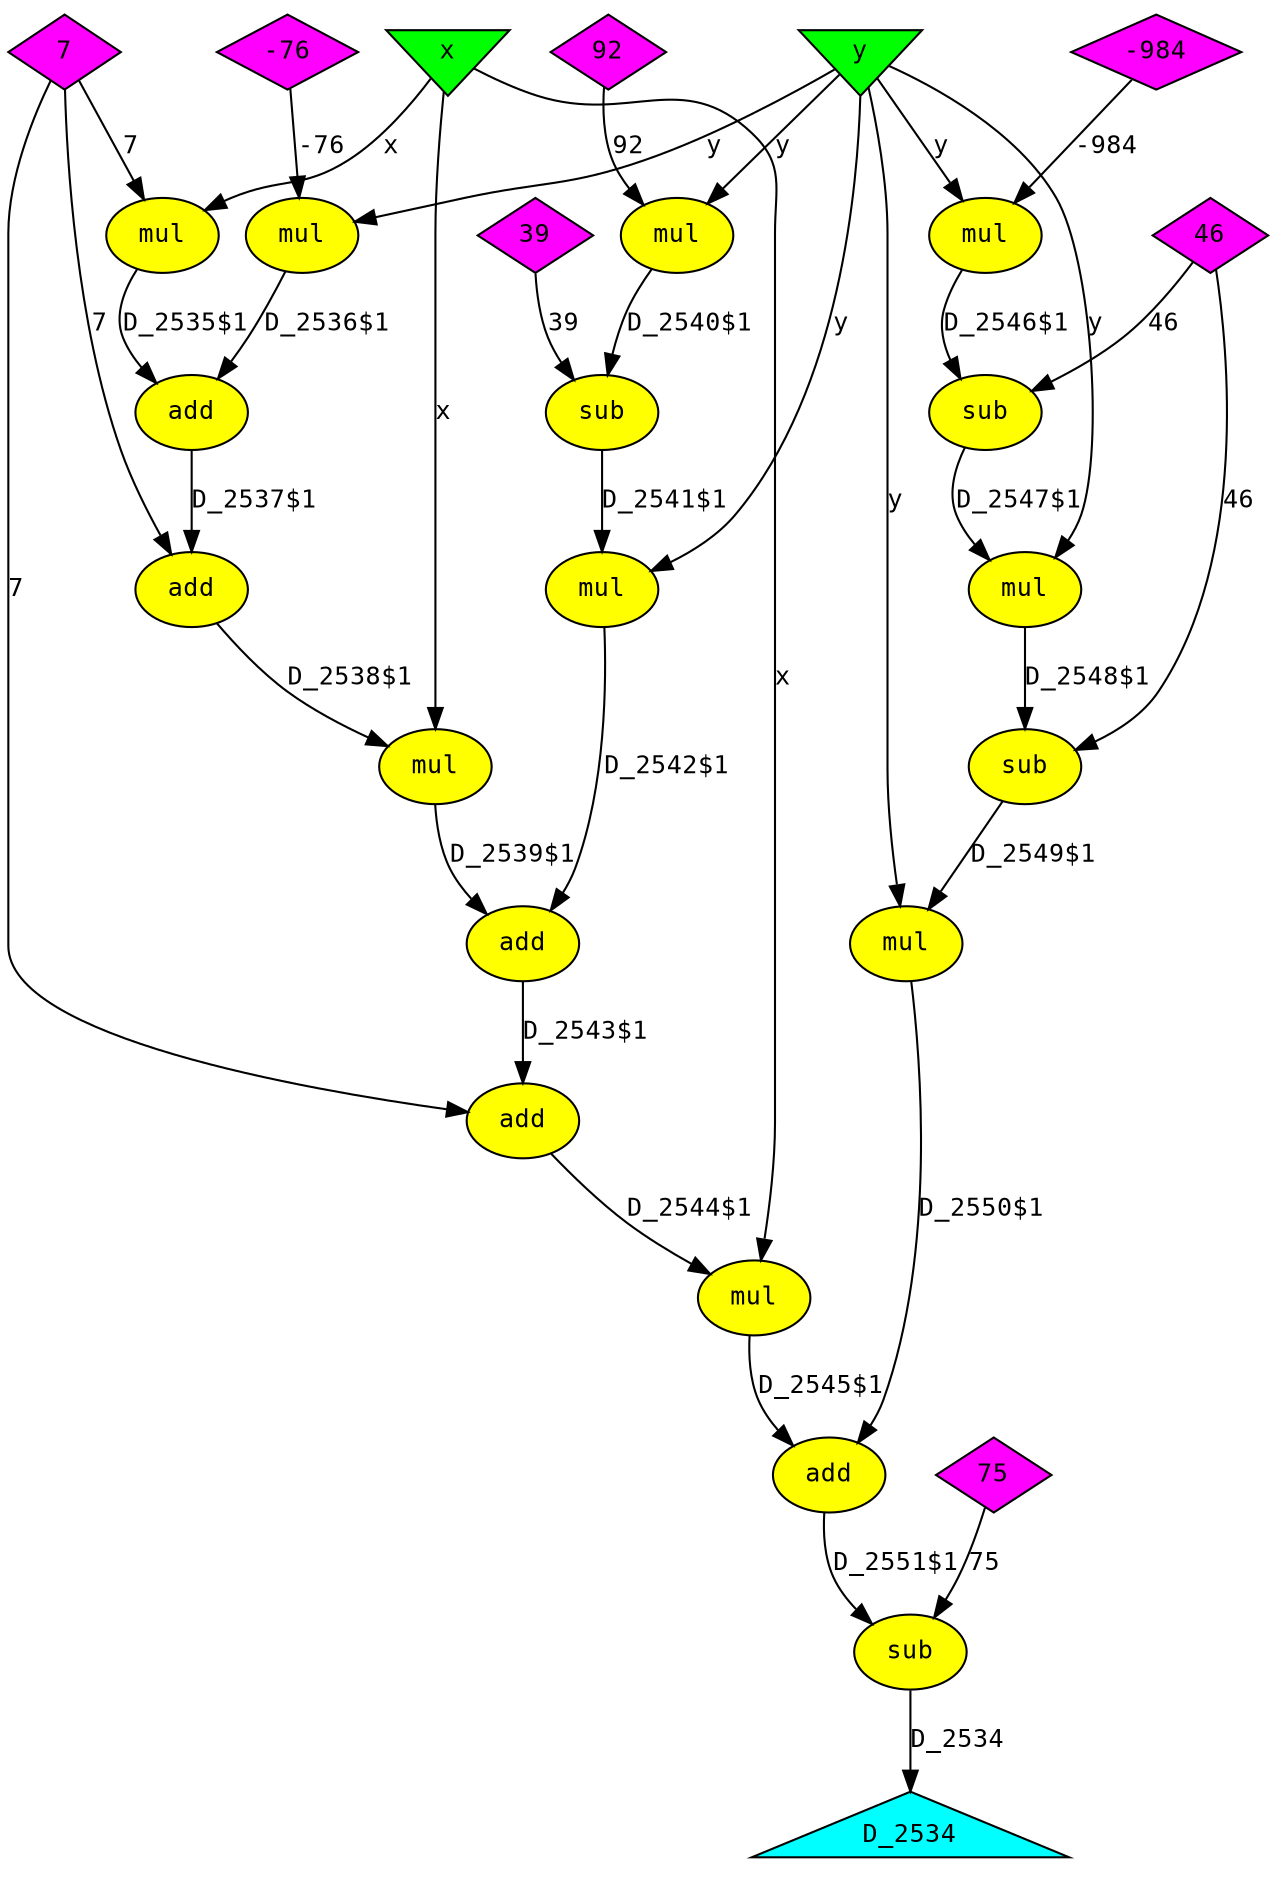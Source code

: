 digraph foo
{
  graph [rankdir="TB", nodesep = "0.175"];
  node [fontname="Courier", fontsize="12", style="filled"];
  edge [fontname="Courier", fontsize="12"];

  D_2534  [label="D_2534", ntype="outvar", argix="0", dataspec="s32", bb="-1", shape="triangle", fillcolor="cyan"];
  add_16  [label="add", ntype="operation", argix="-1", dataspec="na", bb="1", shape="ellipse", fillcolor="yellow"];
  add_2  [label="add", ntype="operation", argix="-1", dataspec="na", bb="1", shape="ellipse", fillcolor="yellow"];
  add_3  [label="add", ntype="operation", argix="-1", dataspec="na", bb="1", shape="ellipse", fillcolor="yellow"];
  add_8  [label="add", ntype="operation", argix="-1", dataspec="na", bb="1", shape="ellipse", fillcolor="yellow"];
  add_9  [label="add", ntype="operation", argix="-1", dataspec="na", bb="1", shape="ellipse", fillcolor="yellow"];
  cnst39  [label="39", ntype="constant", argix="-1", dataspec="s32", bb="-1", shape="diamond", fillcolor="magenta"];
  cnst46  [label="46", ntype="constant", argix="-1", dataspec="s32", bb="-1", shape="diamond", fillcolor="magenta"];
  cnst7  [label="7", ntype="constant", argix="-1", dataspec="s32", bb="-1", shape="diamond", fillcolor="magenta"];
  cnst75  [label="75", ntype="constant", argix="-1", dataspec="s32", bb="-1", shape="diamond", fillcolor="magenta"];
  cnst92  [label="92", ntype="constant", argix="-1", dataspec="s32", bb="-1", shape="diamond", fillcolor="magenta"];
  cnstm76  [label="-76", ntype="constant", argix="-1", dataspec="s32", bb="-1", shape="diamond", fillcolor="magenta"];
  cnstm984  [label="-984", ntype="constant", argix="-1", dataspec="s32", bb="-1", shape="diamond", fillcolor="magenta"];
  mul_0  [label="mul", ntype="operation", argix="-1", dataspec="na", bb="1", shape="ellipse", fillcolor="yellow"];
  mul_1  [label="mul", ntype="operation", argix="-1", dataspec="na", bb="1", shape="ellipse", fillcolor="yellow"];
  mul_10  [label="mul", ntype="operation", argix="-1", dataspec="na", bb="1", shape="ellipse", fillcolor="yellow"];
  mul_11  [label="mul", ntype="operation", argix="-1", dataspec="na", bb="1", shape="ellipse", fillcolor="yellow"];
  mul_13  [label="mul", ntype="operation", argix="-1", dataspec="na", bb="1", shape="ellipse", fillcolor="yellow"];
  mul_15  [label="mul", ntype="operation", argix="-1", dataspec="na", bb="1", shape="ellipse", fillcolor="yellow"];
  mul_4  [label="mul", ntype="operation", argix="-1", dataspec="na", bb="1", shape="ellipse", fillcolor="yellow"];
  mul_5  [label="mul", ntype="operation", argix="-1", dataspec="na", bb="1", shape="ellipse", fillcolor="yellow"];
  mul_7  [label="mul", ntype="operation", argix="-1", dataspec="na", bb="1", shape="ellipse", fillcolor="yellow"];
  sub_12  [label="sub", ntype="operation", argix="-1", dataspec="na", bb="1", shape="ellipse", fillcolor="yellow"];
  sub_14  [label="sub", ntype="operation", argix="-1", dataspec="na", bb="1", shape="ellipse", fillcolor="yellow"];
  sub_17  [label="sub", ntype="operation", argix="-1", dataspec="na", bb="1", shape="ellipse", fillcolor="yellow"];
  sub_6  [label="sub", ntype="operation", argix="-1", dataspec="na", bb="1", shape="ellipse", fillcolor="yellow"];
  x  [label="x", ntype="invar", argix="0", dataspec="s32", bb="-1", shape="invtriangle", fillcolor="green"];
  y  [label="y", ntype="invar", argix="1", dataspec="s32", bb="-1", shape="invtriangle", fillcolor="green"];

  add_16 -> sub_17  [label="D_2551$1", etype="D", vtype="localvar", order="1", argix="-1", dataspec="s32"];
  add_2 -> add_3  [label="D_2537$1", etype="D", vtype="localvar", order="1", argix="-1", dataspec="s32"];
  add_3 -> mul_4  [label="D_2538$1", etype="D", vtype="localvar", order="1", argix="-1", dataspec="s32"];
  add_8 -> add_9  [label="D_2543$1", etype="D", vtype="localvar", order="1", argix="-1", dataspec="s32"];
  add_9 -> mul_10  [label="D_2544$1", etype="D", vtype="localvar", order="1", argix="-1", dataspec="s32"];
  cnst39 -> sub_6  [label="39", etype="D", vtype="globalvar", order="2", argix="-1", dataspec="s32"];
  cnst46 -> sub_12  [label="46", etype="D", vtype="globalvar", order="2", argix="-1", dataspec="s32"];
  cnst46 -> sub_14  [label="46", etype="D", vtype="globalvar", order="2", argix="-1", dataspec="s32"];
  cnst75 -> sub_17  [label="75", etype="D", vtype="globalvar", order="2", argix="-1", dataspec="s32"];
  cnst7 -> add_3  [label="7", etype="D", vtype="globalvar", order="2", argix="-1", dataspec="s32"];
  cnst7 -> add_9  [label="7", etype="D", vtype="globalvar", order="2", argix="-1", dataspec="s32"];
  cnst7 -> mul_0  [label="7", etype="D", vtype="globalvar", order="2", argix="-1", dataspec="s32"];
  cnst92 -> mul_5  [label="92", etype="D", vtype="globalvar", order="2", argix="-1", dataspec="s32"];
  cnstm76 -> mul_1  [label="-76", etype="D", vtype="globalvar", order="2", argix="-1", dataspec="s32"];
  cnstm984 -> mul_11  [label="-984", etype="D", vtype="globalvar", order="2", argix="-1", dataspec="s32"];
  mul_0 -> add_2  [label="D_2535$1", etype="D", vtype="localvar", order="1", argix="-1", dataspec="s32"];
  mul_10 -> add_16  [label="D_2545$1", etype="D", vtype="localvar", order="1", argix="-1", dataspec="s32"];
  mul_11 -> sub_12  [label="D_2546$1", etype="D", vtype="localvar", order="1", argix="-1", dataspec="s32"];
  mul_13 -> sub_14  [label="D_2548$1", etype="D", vtype="localvar", order="1", argix="-1", dataspec="s32"];
  mul_15 -> add_16  [label="D_2550$1", etype="D", vtype="localvar", order="2", argix="-1", dataspec="s32"];
  mul_1 -> add_2  [label="D_2536$1", etype="D", vtype="localvar", order="2", argix="-1", dataspec="s32"];
  mul_4 -> add_8  [label="D_2539$1", etype="D", vtype="localvar", order="1", argix="-1", dataspec="s32"];
  mul_5 -> sub_6  [label="D_2540$1", etype="D", vtype="localvar", order="1", argix="-1", dataspec="s32"];
  mul_7 -> add_8  [label="D_2542$1", etype="D", vtype="localvar", order="2", argix="-1", dataspec="s32"];
  sub_12 -> mul_13  [label="D_2547$1", etype="D", vtype="localvar", order="1", argix="-1", dataspec="s32"];
  sub_14 -> mul_15  [label="D_2549$1", etype="D", vtype="localvar", order="1", argix="-1", dataspec="s32"];
  sub_17 -> D_2534  [label="D_2534", etype="D", vtype="outarg", order="1", argix="-1", dataspec="s32"];
  sub_6 -> mul_7  [label="D_2541$1", etype="D", vtype="localvar", order="1", argix="-1", dataspec="s32"];
  x -> mul_0  [label="x", etype="D", vtype="inarg", order="1", argix="-1", dataspec="s32"];
  x -> mul_10  [label="x", etype="D", vtype="inarg", order="2", argix="-1", dataspec="s32"];
  x -> mul_4  [label="x", etype="D", vtype="inarg", order="2", argix="-1", dataspec="s32"];
  y -> mul_1  [label="y", etype="D", vtype="inarg", order="1", argix="-1", dataspec="s32"];
  y -> mul_11  [label="y", etype="D", vtype="inarg", order="1", argix="-1", dataspec="s32"];
  y -> mul_13  [label="y", etype="D", vtype="inarg", order="2", argix="-1", dataspec="s32"];
  y -> mul_15  [label="y", etype="D", vtype="inarg", order="2", argix="-1", dataspec="s32"];
  y -> mul_5  [label="y", etype="D", vtype="inarg", order="1", argix="-1", dataspec="s32"];
  y -> mul_7  [label="y", etype="D", vtype="inarg", order="2", argix="-1", dataspec="s32"];

}
